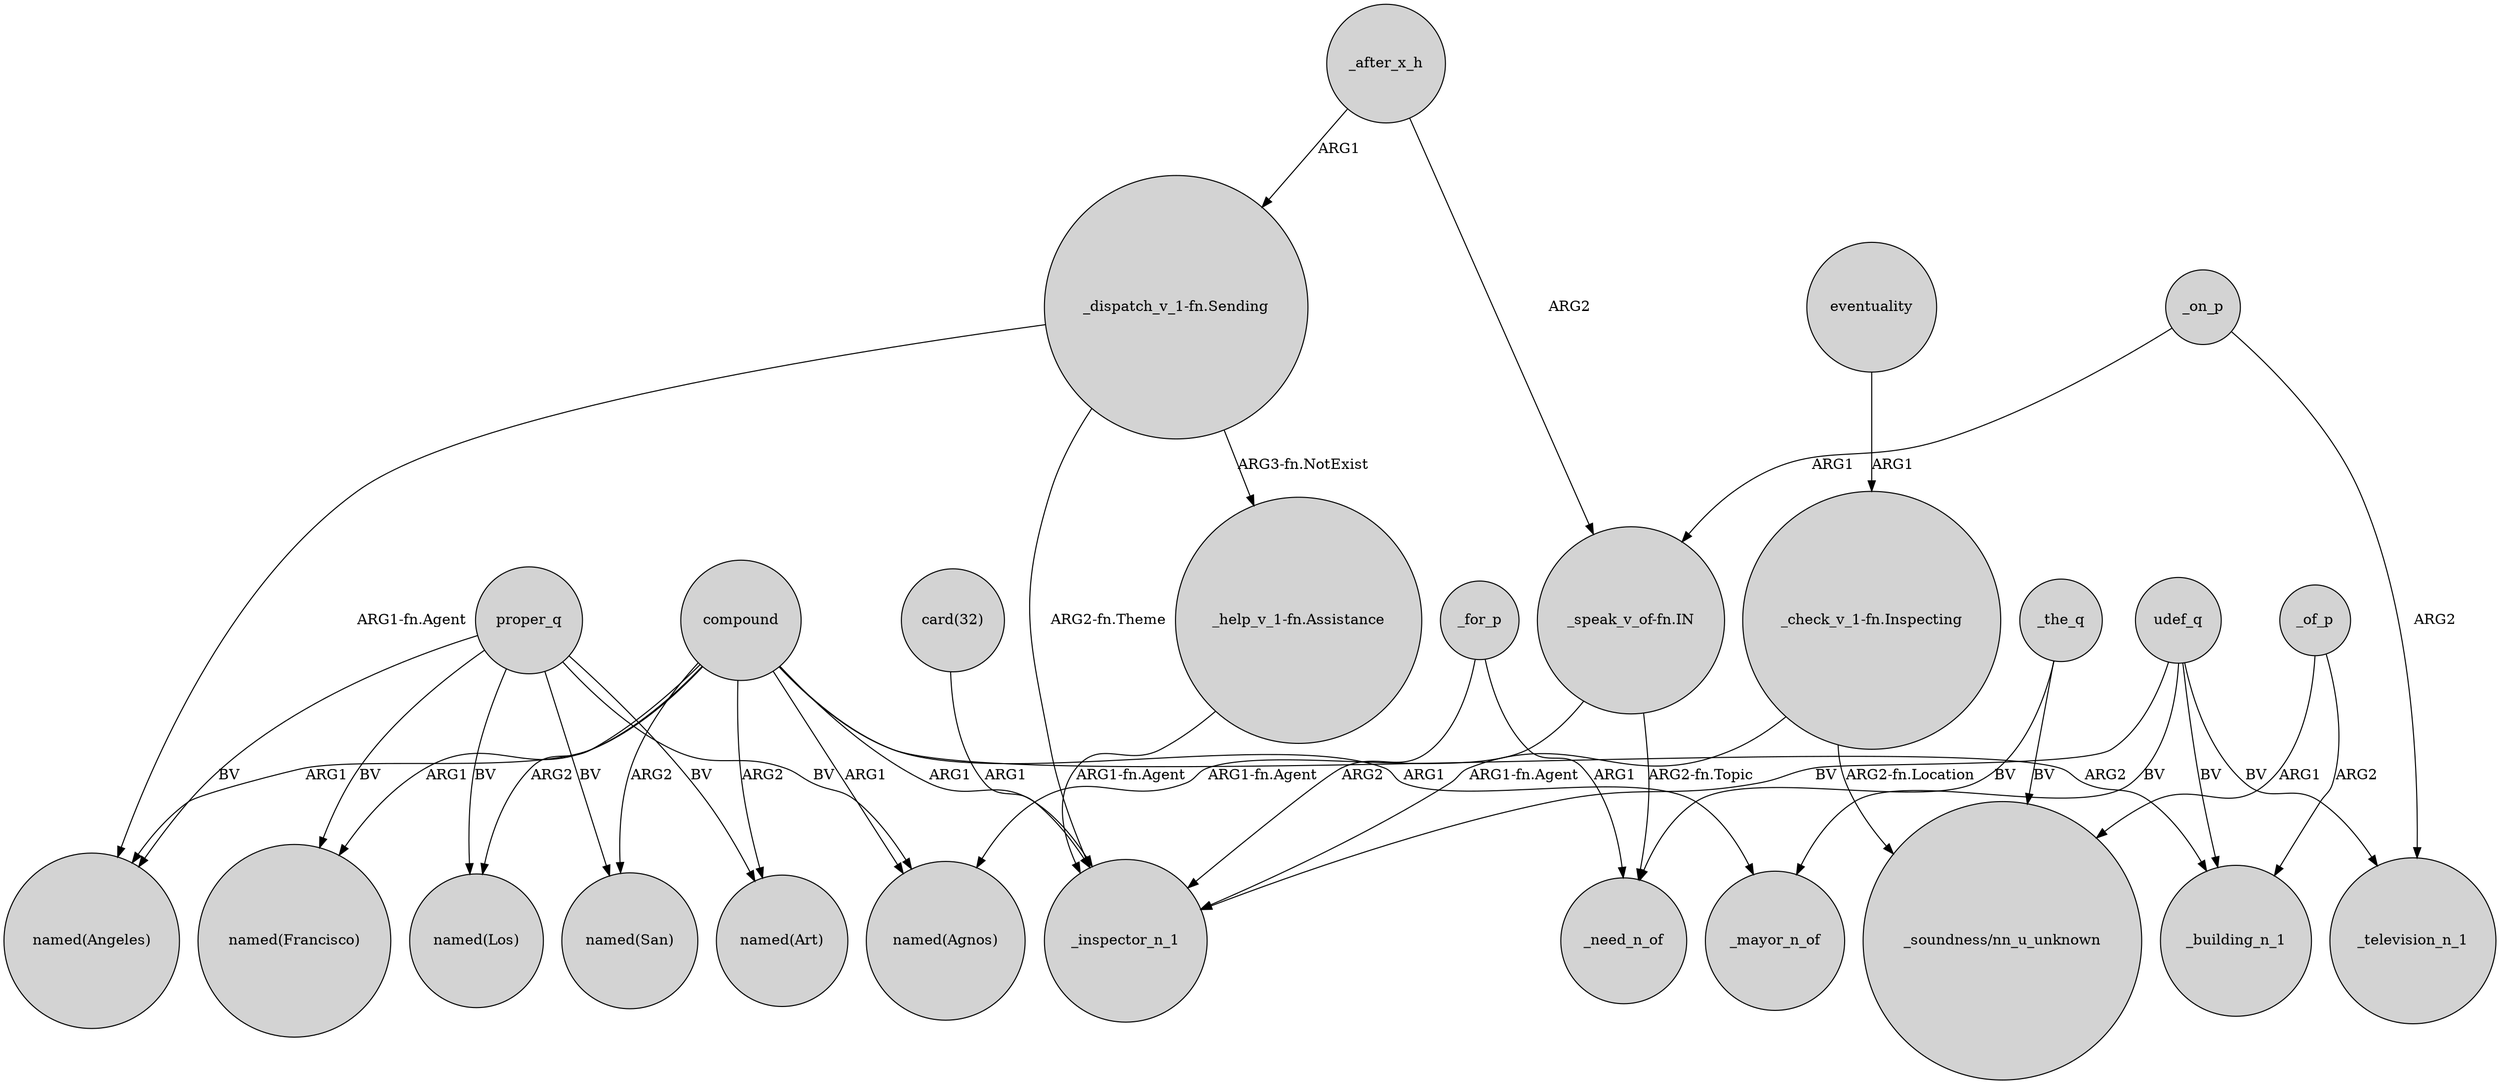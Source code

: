 digraph {
	node [shape=circle style=filled]
	"_dispatch_v_1-fn.Sending" -> "_help_v_1-fn.Assistance" [label="ARG3-fn.NotExist"]
	compound -> "named(Agnos)" [label=ARG1]
	"_help_v_1-fn.Assistance" -> _inspector_n_1 [label="ARG1-fn.Agent"]
	udef_q -> _television_n_1 [label=BV]
	proper_q -> "named(Francisco)" [label=BV]
	udef_q -> _building_n_1 [label=BV]
	compound -> "named(San)" [label=ARG2]
	compound -> _mayor_n_of [label=ARG1]
	compound -> "named(Los)" [label=ARG2]
	_for_p -> _need_n_of [label=ARG1]
	proper_q -> "named(Los)" [label=BV]
	_for_p -> _inspector_n_1 [label=ARG2]
	"_dispatch_v_1-fn.Sending" -> "named(Angeles)" [label="ARG1-fn.Agent"]
	compound -> _inspector_n_1 [label=ARG1]
	udef_q -> _mayor_n_of [label=BV]
	compound -> "named(Art)" [label=ARG2]
	eventuality -> "_check_v_1-fn.Inspecting" [label=ARG1]
	"_check_v_1-fn.Inspecting" -> "_soundness/nn_u_unknown" [label="ARG2-fn.Location"]
	compound -> "named(Angeles)" [label=ARG1]
	_on_p -> "_speak_v_of-fn.IN" [label=ARG1]
	"_speak_v_of-fn.IN" -> "named(Agnos)" [label="ARG1-fn.Agent"]
	"_check_v_1-fn.Inspecting" -> _inspector_n_1 [label="ARG1-fn.Agent"]
	"_speak_v_of-fn.IN" -> _need_n_of [label="ARG2-fn.Topic"]
	proper_q -> "named(Art)" [label=BV]
	_on_p -> _television_n_1 [label=ARG2]
	proper_q -> "named(Agnos)" [label=BV]
	_the_q -> _need_n_of [label=BV]
	compound -> "named(Francisco)" [label=ARG1]
	_of_p -> _building_n_1 [label=ARG2]
	_of_p -> "_soundness/nn_u_unknown" [label=ARG1]
	"card(32)" -> _inspector_n_1 [label=ARG1]
	proper_q -> "named(San)" [label=BV]
	proper_q -> "named(Angeles)" [label=BV]
	_after_x_h -> "_dispatch_v_1-fn.Sending" [label=ARG1]
	_the_q -> "_soundness/nn_u_unknown" [label=BV]
	"_dispatch_v_1-fn.Sending" -> _inspector_n_1 [label="ARG2-fn.Theme"]
	udef_q -> _inspector_n_1 [label=BV]
	_after_x_h -> "_speak_v_of-fn.IN" [label=ARG2]
	compound -> _building_n_1 [label=ARG2]
}
